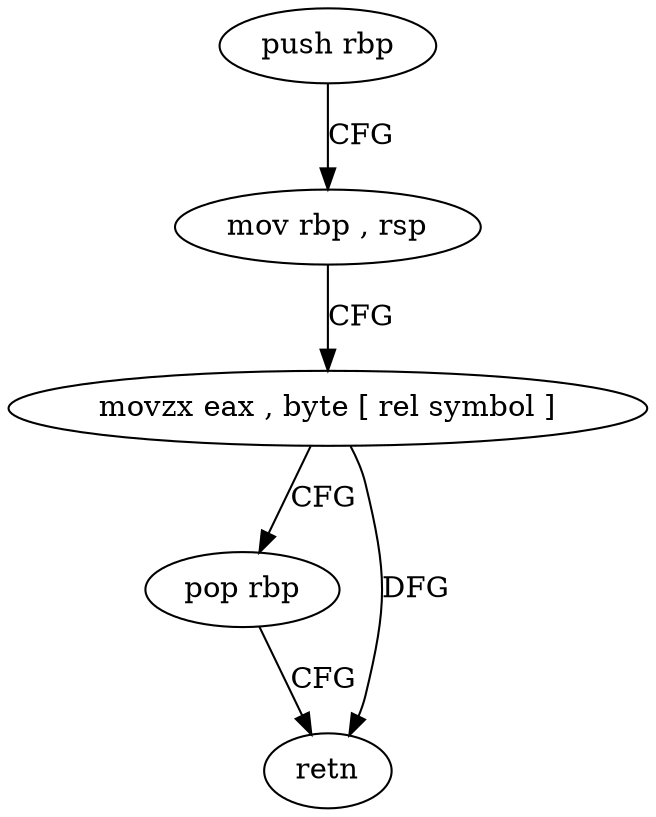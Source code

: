 digraph "func" {
"4216008" [label = "push rbp" ]
"4216009" [label = "mov rbp , rsp" ]
"4216012" [label = "movzx eax , byte [ rel symbol ]" ]
"4216019" [label = "pop rbp" ]
"4216020" [label = "retn" ]
"4216008" -> "4216009" [ label = "CFG" ]
"4216009" -> "4216012" [ label = "CFG" ]
"4216012" -> "4216019" [ label = "CFG" ]
"4216012" -> "4216020" [ label = "DFG" ]
"4216019" -> "4216020" [ label = "CFG" ]
}
